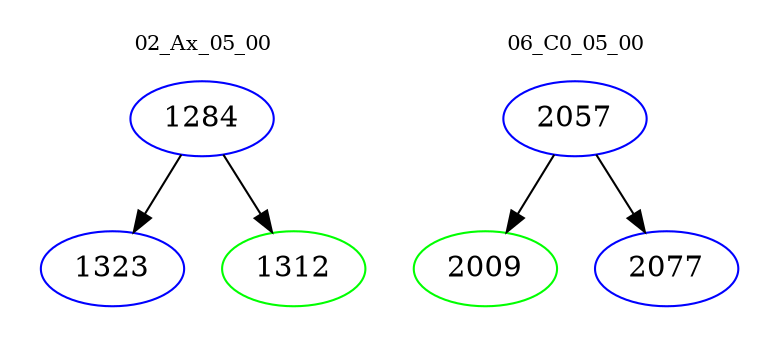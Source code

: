 digraph{
subgraph cluster_0 {
color = white
label = "02_Ax_05_00";
fontsize=10;
T0_1284 [label="1284", color="blue"]
T0_1284 -> T0_1323 [color="black"]
T0_1323 [label="1323", color="blue"]
T0_1284 -> T0_1312 [color="black"]
T0_1312 [label="1312", color="green"]
}
subgraph cluster_1 {
color = white
label = "06_C0_05_00";
fontsize=10;
T1_2057 [label="2057", color="blue"]
T1_2057 -> T1_2009 [color="black"]
T1_2009 [label="2009", color="green"]
T1_2057 -> T1_2077 [color="black"]
T1_2077 [label="2077", color="blue"]
}
}
